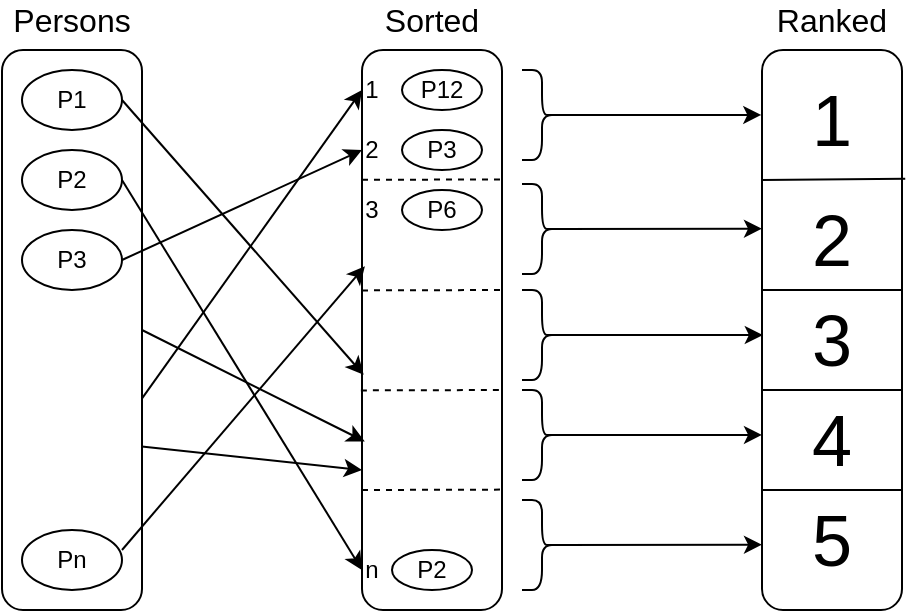 <mxfile version="12.4.8" type="device"><diagram id="rfL1JB9nGoBL4IKAvg1d" name="Page-1"><mxGraphModel dx="980" dy="483" grid="0" gridSize="10" guides="1" tooltips="1" connect="1" arrows="1" fold="1" page="1" pageScale="1" pageWidth="1100" pageHeight="850" math="0" shadow="0"><root><mxCell id="0"/><mxCell id="1" parent="0"/><mxCell id="i7EHOKc7u7BXdakb4S9F-1" value="" style="rounded=1;whiteSpace=wrap;html=1;" parent="1" vertex="1"><mxGeometry x="120" y="40" width="70" height="280" as="geometry"/></mxCell><mxCell id="i7EHOKc7u7BXdakb4S9F-3" value="P1" style="ellipse;whiteSpace=wrap;html=1;" parent="1" vertex="1"><mxGeometry x="130" y="50" width="50" height="30" as="geometry"/></mxCell><mxCell id="i7EHOKc7u7BXdakb4S9F-4" value="P2" style="ellipse;whiteSpace=wrap;html=1;" parent="1" vertex="1"><mxGeometry x="130" y="90" width="50" height="30" as="geometry"/></mxCell><mxCell id="i7EHOKc7u7BXdakb4S9F-5" value="P3" style="ellipse;whiteSpace=wrap;html=1;" parent="1" vertex="1"><mxGeometry x="130" y="130" width="50" height="30" as="geometry"/></mxCell><mxCell id="i7EHOKc7u7BXdakb4S9F-6" value="Pn" style="ellipse;whiteSpace=wrap;html=1;" parent="1" vertex="1"><mxGeometry x="130" y="280" width="50" height="30" as="geometry"/></mxCell><mxCell id="i7EHOKc7u7BXdakb4S9F-17" value="" style="group" parent="1" vertex="1" connectable="0"><mxGeometry x="500" y="40" width="70" height="280" as="geometry"/></mxCell><mxCell id="i7EHOKc7u7BXdakb4S9F-7" value="" style="rounded=1;whiteSpace=wrap;html=1;" parent="i7EHOKc7u7BXdakb4S9F-17" vertex="1"><mxGeometry width="70" height="280" as="geometry"/></mxCell><mxCell id="i7EHOKc7u7BXdakb4S9F-8" value="" style="endArrow=none;html=1;entryX=1.023;entryY=0.23;entryDx=0;entryDy=0;entryPerimeter=0;" parent="i7EHOKc7u7BXdakb4S9F-17" target="i7EHOKc7u7BXdakb4S9F-7" edge="1"><mxGeometry width="50" height="50" relative="1" as="geometry"><mxPoint y="65" as="sourcePoint"/><mxPoint x="70" y="65" as="targetPoint"/></mxGeometry></mxCell><mxCell id="i7EHOKc7u7BXdakb4S9F-9" value="" style="endArrow=none;html=1;exitX=0;exitY=0.25;exitDx=0;exitDy=0;entryX=1;entryY=0.25;entryDx=0;entryDy=0;" parent="i7EHOKc7u7BXdakb4S9F-17" edge="1"><mxGeometry width="50" height="50" relative="1" as="geometry"><mxPoint y="120" as="sourcePoint"/><mxPoint x="70" y="120" as="targetPoint"/></mxGeometry></mxCell><mxCell id="i7EHOKc7u7BXdakb4S9F-10" value="" style="endArrow=none;html=1;exitX=0;exitY=0.25;exitDx=0;exitDy=0;entryX=1;entryY=0.25;entryDx=0;entryDy=0;" parent="i7EHOKc7u7BXdakb4S9F-17" edge="1"><mxGeometry width="50" height="50" relative="1" as="geometry"><mxPoint y="170" as="sourcePoint"/><mxPoint x="70" y="170" as="targetPoint"/></mxGeometry></mxCell><mxCell id="i7EHOKc7u7BXdakb4S9F-11" value="" style="endArrow=none;html=1;exitX=0;exitY=0.25;exitDx=0;exitDy=0;entryX=1;entryY=0.25;entryDx=0;entryDy=0;" parent="i7EHOKc7u7BXdakb4S9F-17" edge="1"><mxGeometry width="50" height="50" relative="1" as="geometry"><mxPoint y="220" as="sourcePoint"/><mxPoint x="70" y="220" as="targetPoint"/></mxGeometry></mxCell><mxCell id="i7EHOKc7u7BXdakb4S9F-12" value="&lt;font style=&quot;font-size: 36px&quot;&gt;1&lt;/font&gt;" style="text;html=1;strokeColor=none;fillColor=none;align=center;verticalAlign=middle;whiteSpace=wrap;rounded=0;" parent="i7EHOKc7u7BXdakb4S9F-17" vertex="1"><mxGeometry x="15" y="20" width="40" height="30" as="geometry"/></mxCell><mxCell id="i7EHOKc7u7BXdakb4S9F-13" value="&lt;span style=&quot;font-size: 36px&quot;&gt;2&lt;/span&gt;" style="text;html=1;strokeColor=none;fillColor=none;align=center;verticalAlign=middle;whiteSpace=wrap;rounded=0;" parent="i7EHOKc7u7BXdakb4S9F-17" vertex="1"><mxGeometry x="15" y="80" width="40" height="30" as="geometry"/></mxCell><mxCell id="i7EHOKc7u7BXdakb4S9F-14" value="&lt;font style=&quot;font-size: 36px&quot;&gt;3&lt;/font&gt;" style="text;html=1;strokeColor=none;fillColor=none;align=center;verticalAlign=middle;whiteSpace=wrap;rounded=0;" parent="i7EHOKc7u7BXdakb4S9F-17" vertex="1"><mxGeometry x="15" y="130" width="40" height="30" as="geometry"/></mxCell><mxCell id="i7EHOKc7u7BXdakb4S9F-15" value="&lt;font style=&quot;font-size: 36px&quot;&gt;4&lt;/font&gt;" style="text;html=1;strokeColor=none;fillColor=none;align=center;verticalAlign=middle;whiteSpace=wrap;rounded=0;" parent="i7EHOKc7u7BXdakb4S9F-17" vertex="1"><mxGeometry x="15" y="180" width="40" height="30" as="geometry"/></mxCell><mxCell id="i7EHOKc7u7BXdakb4S9F-16" value="&lt;font style=&quot;font-size: 36px&quot;&gt;5&lt;/font&gt;" style="text;html=1;strokeColor=none;fillColor=none;align=center;verticalAlign=middle;whiteSpace=wrap;rounded=0;" parent="i7EHOKc7u7BXdakb4S9F-17" vertex="1"><mxGeometry x="15" y="230" width="40" height="30" as="geometry"/></mxCell><mxCell id="i7EHOKc7u7BXdakb4S9F-20" value="" style="rounded=1;whiteSpace=wrap;html=1;" parent="1" vertex="1"><mxGeometry x="300" y="40" width="70" height="280" as="geometry"/></mxCell><mxCell id="i7EHOKc7u7BXdakb4S9F-21" value="P12" style="ellipse;whiteSpace=wrap;html=1;" parent="1" vertex="1"><mxGeometry x="320" y="50" width="40" height="20" as="geometry"/></mxCell><mxCell id="i7EHOKc7u7BXdakb4S9F-22" value="P3" style="ellipse;whiteSpace=wrap;html=1;" parent="1" vertex="1"><mxGeometry x="320" y="80" width="40" height="20" as="geometry"/></mxCell><mxCell id="i7EHOKc7u7BXdakb4S9F-23" value="P6" style="ellipse;whiteSpace=wrap;html=1;" parent="1" vertex="1"><mxGeometry x="320" y="110" width="40" height="20" as="geometry"/></mxCell><mxCell id="i7EHOKc7u7BXdakb4S9F-24" value="P2" style="ellipse;whiteSpace=wrap;html=1;" parent="1" vertex="1"><mxGeometry x="315" y="290" width="40" height="20" as="geometry"/></mxCell><mxCell id="i7EHOKc7u7BXdakb4S9F-26" value="1" style="text;html=1;strokeColor=none;fillColor=none;align=center;verticalAlign=middle;whiteSpace=wrap;rounded=0;" parent="1" vertex="1"><mxGeometry x="300" y="50" width="10" height="20" as="geometry"/></mxCell><mxCell id="i7EHOKc7u7BXdakb4S9F-27" value="2" style="text;html=1;strokeColor=none;fillColor=none;align=center;verticalAlign=middle;whiteSpace=wrap;rounded=0;" parent="1" vertex="1"><mxGeometry x="300" y="80" width="10" height="20" as="geometry"/></mxCell><mxCell id="i7EHOKc7u7BXdakb4S9F-28" value="3" style="text;html=1;strokeColor=none;fillColor=none;align=center;verticalAlign=middle;whiteSpace=wrap;rounded=0;" parent="1" vertex="1"><mxGeometry x="300" y="110" width="10" height="20" as="geometry"/></mxCell><mxCell id="i7EHOKc7u7BXdakb4S9F-29" value="n" style="text;html=1;strokeColor=none;fillColor=none;align=center;verticalAlign=middle;whiteSpace=wrap;rounded=0;" parent="1" vertex="1"><mxGeometry x="300" y="290" width="10" height="20" as="geometry"/></mxCell><mxCell id="i7EHOKc7u7BXdakb4S9F-30" value="" style="endArrow=classic;html=1;entryX=0.021;entryY=0.386;entryDx=0;entryDy=0;entryPerimeter=0;" parent="1" target="i7EHOKc7u7BXdakb4S9F-20" edge="1"><mxGeometry width="50" height="50" relative="1" as="geometry"><mxPoint x="180" y="290" as="sourcePoint"/><mxPoint x="230" y="240" as="targetPoint"/></mxGeometry></mxCell><mxCell id="i7EHOKc7u7BXdakb4S9F-31" value="" style="endArrow=classic;html=1;exitX=1;exitY=0.5;exitDx=0;exitDy=0;entryX=0.012;entryY=0.58;entryDx=0;entryDy=0;entryPerimeter=0;" parent="1" source="i7EHOKc7u7BXdakb4S9F-3" target="i7EHOKc7u7BXdakb4S9F-20" edge="1"><mxGeometry width="50" height="50" relative="1" as="geometry"><mxPoint x="200" y="110" as="sourcePoint"/><mxPoint x="250" y="60" as="targetPoint"/></mxGeometry></mxCell><mxCell id="i7EHOKc7u7BXdakb4S9F-34" value="" style="endArrow=classic;html=1;entryX=0;entryY=0.5;entryDx=0;entryDy=0;exitX=1;exitY=0.5;exitDx=0;exitDy=0;" parent="1" source="i7EHOKc7u7BXdakb4S9F-4" target="i7EHOKc7u7BXdakb4S9F-29" edge="1"><mxGeometry width="50" height="50" relative="1" as="geometry"><mxPoint x="190.0" y="300" as="sourcePoint"/><mxPoint x="311.47" y="158.08" as="targetPoint"/></mxGeometry></mxCell><mxCell id="i7EHOKc7u7BXdakb4S9F-35" value="" style="endArrow=classic;html=1;entryX=0;entryY=0.5;entryDx=0;entryDy=0;exitX=1;exitY=0.5;exitDx=0;exitDy=0;" parent="1" source="i7EHOKc7u7BXdakb4S9F-5" target="i7EHOKc7u7BXdakb4S9F-27" edge="1"><mxGeometry width="50" height="50" relative="1" as="geometry"><mxPoint x="200.0" y="310" as="sourcePoint"/><mxPoint x="321.47" y="168.08" as="targetPoint"/></mxGeometry></mxCell><mxCell id="i7EHOKc7u7BXdakb4S9F-36" value="" style="endArrow=none;dashed=1;html=1;entryX=1.008;entryY=0.785;entryDx=0;entryDy=0;entryPerimeter=0;" parent="1" target="i7EHOKc7u7BXdakb4S9F-20" edge="1"><mxGeometry width="50" height="50" relative="1" as="geometry"><mxPoint x="300" y="260" as="sourcePoint"/><mxPoint x="350" y="210" as="targetPoint"/></mxGeometry></mxCell><mxCell id="i7EHOKc7u7BXdakb4S9F-37" value="" style="endArrow=none;dashed=1;html=1;entryX=1.008;entryY=0.785;entryDx=0;entryDy=0;entryPerimeter=0;" parent="1" edge="1"><mxGeometry width="50" height="50" relative="1" as="geometry"><mxPoint x="299.44" y="210.2" as="sourcePoint"/><mxPoint x="370.0" y="210.0" as="targetPoint"/></mxGeometry></mxCell><mxCell id="i7EHOKc7u7BXdakb4S9F-38" value="" style="endArrow=none;dashed=1;html=1;entryX=1.008;entryY=0.785;entryDx=0;entryDy=0;entryPerimeter=0;" parent="1" edge="1"><mxGeometry width="50" height="50" relative="1" as="geometry"><mxPoint x="300" y="160.2" as="sourcePoint"/><mxPoint x="370.56" y="160.0" as="targetPoint"/></mxGeometry></mxCell><mxCell id="i7EHOKc7u7BXdakb4S9F-39" value="" style="endArrow=none;dashed=1;html=1;entryX=1.008;entryY=0.785;entryDx=0;entryDy=0;entryPerimeter=0;" parent="1" edge="1"><mxGeometry width="50" height="50" relative="1" as="geometry"><mxPoint x="300" y="104.91" as="sourcePoint"/><mxPoint x="370.56" y="104.71" as="targetPoint"/></mxGeometry></mxCell><mxCell id="i7EHOKc7u7BXdakb4S9F-40" value="" style="shape=curlyBracket;whiteSpace=wrap;html=1;rounded=1;direction=west;" parent="1" vertex="1"><mxGeometry x="380" y="265" width="20" height="45" as="geometry"/></mxCell><mxCell id="i7EHOKc7u7BXdakb4S9F-42" value="" style="shape=curlyBracket;whiteSpace=wrap;html=1;rounded=1;direction=west;" parent="1" vertex="1"><mxGeometry x="380" y="210" width="20" height="45" as="geometry"/></mxCell><mxCell id="i7EHOKc7u7BXdakb4S9F-43" value="" style="shape=curlyBracket;whiteSpace=wrap;html=1;rounded=1;direction=west;" parent="1" vertex="1"><mxGeometry x="380" y="160" width="20" height="45" as="geometry"/></mxCell><mxCell id="i7EHOKc7u7BXdakb4S9F-44" value="" style="shape=curlyBracket;whiteSpace=wrap;html=1;rounded=1;direction=west;" parent="1" vertex="1"><mxGeometry x="380" y="107" width="20" height="45" as="geometry"/></mxCell><mxCell id="i7EHOKc7u7BXdakb4S9F-45" value="" style="shape=curlyBracket;whiteSpace=wrap;html=1;rounded=1;direction=west;" parent="1" vertex="1"><mxGeometry x="380" y="50" width="20" height="45" as="geometry"/></mxCell><mxCell id="i7EHOKc7u7BXdakb4S9F-46" value="" style="endArrow=classic;html=1;entryX=-0.005;entryY=0.116;entryDx=0;entryDy=0;exitX=0.1;exitY=0.5;exitDx=0;exitDy=0;entryPerimeter=0;exitPerimeter=0;" parent="1" source="i7EHOKc7u7BXdakb4S9F-45" target="i7EHOKc7u7BXdakb4S9F-7" edge="1"><mxGeometry width="50" height="50" relative="1" as="geometry"><mxPoint x="403.0" y="74" as="sourcePoint"/><mxPoint x="523" y="19.0" as="targetPoint"/></mxGeometry></mxCell><mxCell id="i7EHOKc7u7BXdakb4S9F-47" value="" style="endArrow=classic;html=1;entryX=-0.005;entryY=0.116;entryDx=0;entryDy=0;entryPerimeter=0;exitX=0.1;exitY=0.5;exitDx=0;exitDy=0;exitPerimeter=0;" parent="1" source="i7EHOKc7u7BXdakb4S9F-44" edge="1"><mxGeometry width="50" height="50" relative="1" as="geometry"><mxPoint x="410" y="139" as="sourcePoint"/><mxPoint x="500" y="129.33" as="targetPoint"/></mxGeometry></mxCell><mxCell id="i7EHOKc7u7BXdakb4S9F-48" value="" style="endArrow=classic;html=1;entryX=0.006;entryY=0.509;entryDx=0;entryDy=0;entryPerimeter=0;exitX=0.1;exitY=0.5;exitDx=0;exitDy=0;exitPerimeter=0;" parent="1" source="i7EHOKc7u7BXdakb4S9F-43" target="i7EHOKc7u7BXdakb4S9F-7" edge="1"><mxGeometry width="50" height="50" relative="1" as="geometry"><mxPoint x="407" y="183" as="sourcePoint"/><mxPoint x="500" y="183" as="targetPoint"/></mxGeometry></mxCell><mxCell id="i7EHOKc7u7BXdakb4S9F-49" value="" style="endArrow=classic;html=1;entryX=0.006;entryY=0.509;entryDx=0;entryDy=0;entryPerimeter=0;exitX=0.1;exitY=0.5;exitDx=0;exitDy=0;exitPerimeter=0;" parent="1" source="i7EHOKc7u7BXdakb4S9F-42" edge="1"><mxGeometry width="50" height="50" relative="1" as="geometry"><mxPoint x="404" y="232" as="sourcePoint"/><mxPoint x="500.0" y="232.44" as="targetPoint"/></mxGeometry></mxCell><mxCell id="i7EHOKc7u7BXdakb4S9F-50" value="" style="endArrow=classic;html=1;entryX=0.006;entryY=0.509;entryDx=0;entryDy=0;entryPerimeter=0;exitX=0.1;exitY=0.5;exitDx=0;exitDy=0;exitPerimeter=0;" parent="1" source="i7EHOKc7u7BXdakb4S9F-40" edge="1"><mxGeometry width="50" height="50" relative="1" as="geometry"><mxPoint x="405" y="287" as="sourcePoint"/><mxPoint x="500.0" y="287.32" as="targetPoint"/></mxGeometry></mxCell><mxCell id="i7EHOKc7u7BXdakb4S9F-51" value="&lt;font style=&quot;font-size: 16px&quot;&gt;Persons&lt;/font&gt;" style="text;html=1;strokeColor=none;fillColor=none;align=center;verticalAlign=middle;whiteSpace=wrap;rounded=0;" parent="1" vertex="1"><mxGeometry x="125" y="15" width="60" height="20" as="geometry"/></mxCell><mxCell id="i7EHOKc7u7BXdakb4S9F-52" value="&lt;font style=&quot;font-size: 16px&quot;&gt;Sorted&lt;/font&gt;" style="text;html=1;strokeColor=none;fillColor=none;align=center;verticalAlign=middle;whiteSpace=wrap;rounded=0;" parent="1" vertex="1"><mxGeometry x="305" y="15" width="60" height="20" as="geometry"/></mxCell><mxCell id="i7EHOKc7u7BXdakb4S9F-53" value="&lt;font style=&quot;font-size: 16px&quot;&gt;Ranked&lt;/font&gt;" style="text;html=1;strokeColor=none;fillColor=none;align=center;verticalAlign=middle;whiteSpace=wrap;rounded=0;" parent="1" vertex="1"><mxGeometry x="505" y="15" width="60" height="20" as="geometry"/></mxCell><mxCell id="TBf2UURczEkId9q0wvrH-1" value="" style="endArrow=classic;html=1;exitX=0.998;exitY=0.623;exitDx=0;exitDy=0;exitPerimeter=0;entryX=0;entryY=0.5;entryDx=0;entryDy=0;" edge="1" parent="1" source="i7EHOKc7u7BXdakb4S9F-1" target="i7EHOKc7u7BXdakb4S9F-26"><mxGeometry width="50" height="50" relative="1" as="geometry"><mxPoint x="233" y="178" as="sourcePoint"/><mxPoint x="283" y="128" as="targetPoint"/></mxGeometry></mxCell><mxCell id="TBf2UURczEkId9q0wvrH-2" value="" style="endArrow=classic;html=1;exitX=1;exitY=0.5;exitDx=0;exitDy=0;entryX=0.02;entryY=0.699;entryDx=0;entryDy=0;entryPerimeter=0;" edge="1" parent="1" source="i7EHOKc7u7BXdakb4S9F-1" target="i7EHOKc7u7BXdakb4S9F-20"><mxGeometry width="50" height="50" relative="1" as="geometry"><mxPoint x="220" y="216" as="sourcePoint"/><mxPoint x="270" y="166" as="targetPoint"/></mxGeometry></mxCell><mxCell id="TBf2UURczEkId9q0wvrH-3" value="" style="endArrow=classic;html=1;exitX=0.998;exitY=0.708;exitDx=0;exitDy=0;exitPerimeter=0;entryX=0;entryY=0.75;entryDx=0;entryDy=0;" edge="1" parent="1" source="i7EHOKc7u7BXdakb4S9F-1" target="i7EHOKc7u7BXdakb4S9F-20"><mxGeometry width="50" height="50" relative="1" as="geometry"><mxPoint x="190" y="247" as="sourcePoint"/><mxPoint x="240" y="197" as="targetPoint"/></mxGeometry></mxCell></root></mxGraphModel></diagram></mxfile>